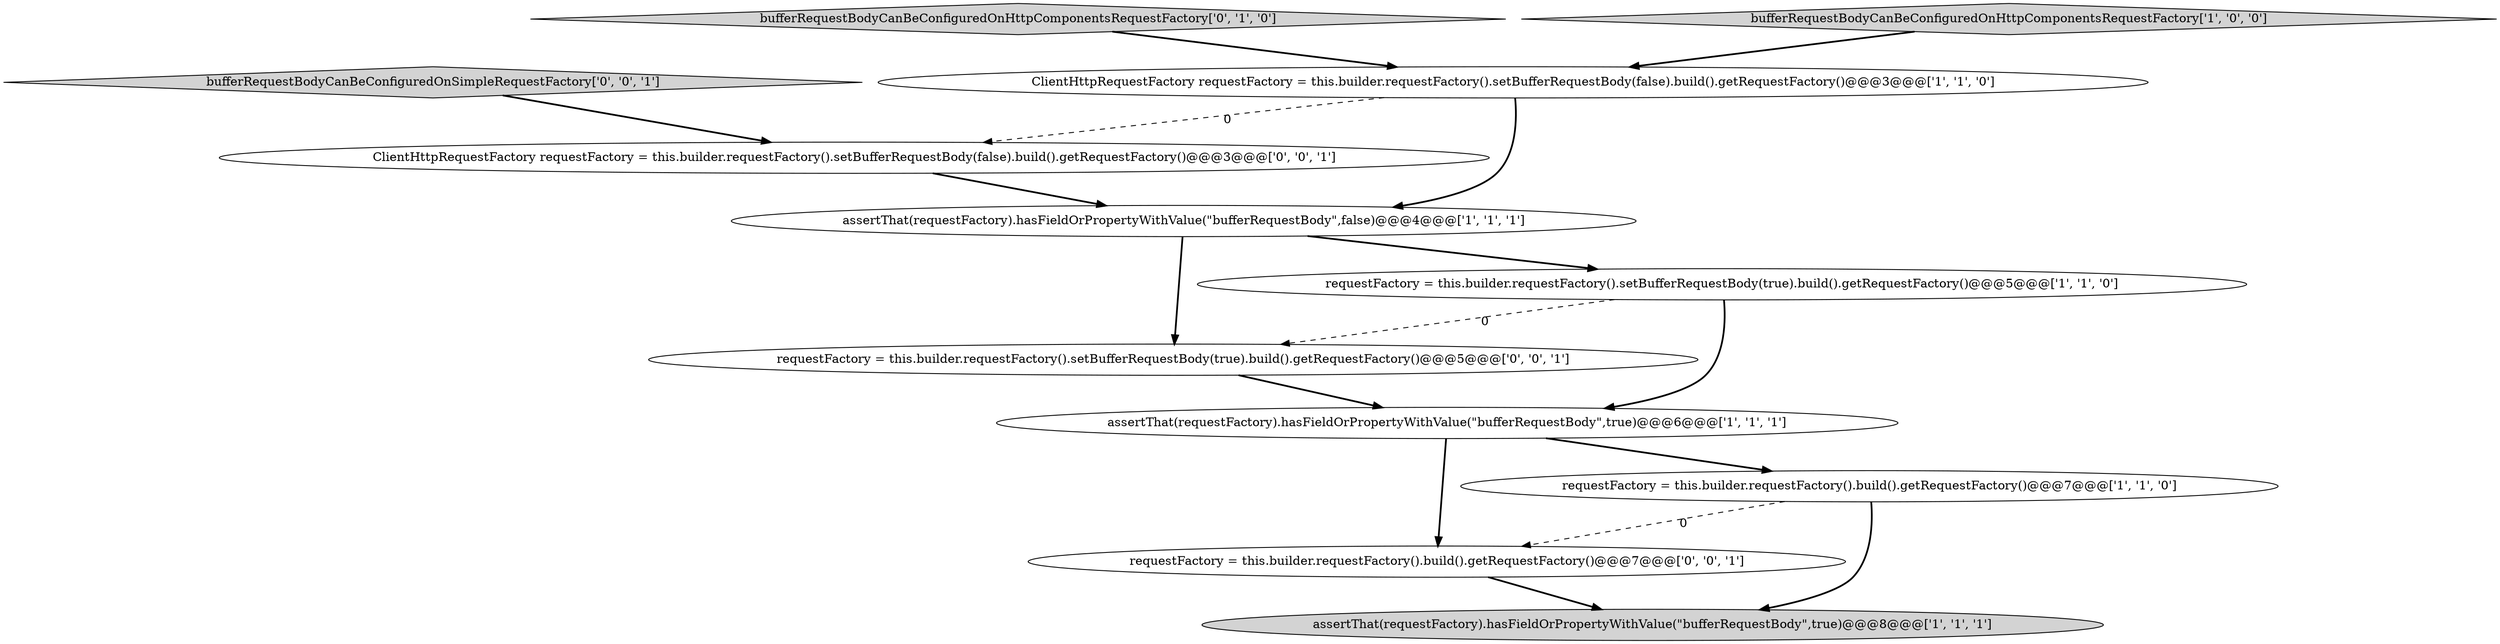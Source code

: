 digraph {
11 [style = filled, label = "requestFactory = this.builder.requestFactory().build().getRequestFactory()@@@7@@@['0', '0', '1']", fillcolor = white, shape = ellipse image = "AAA0AAABBB3BBB"];
6 [style = filled, label = "assertThat(requestFactory).hasFieldOrPropertyWithValue(\"bufferRequestBody\",true)@@@6@@@['1', '1', '1']", fillcolor = white, shape = ellipse image = "AAA0AAABBB1BBB"];
7 [style = filled, label = "bufferRequestBodyCanBeConfiguredOnHttpComponentsRequestFactory['0', '1', '0']", fillcolor = lightgray, shape = diamond image = "AAA0AAABBB2BBB"];
10 [style = filled, label = "requestFactory = this.builder.requestFactory().setBufferRequestBody(true).build().getRequestFactory()@@@5@@@['0', '0', '1']", fillcolor = white, shape = ellipse image = "AAA0AAABBB3BBB"];
1 [style = filled, label = "assertThat(requestFactory).hasFieldOrPropertyWithValue(\"bufferRequestBody\",true)@@@8@@@['1', '1', '1']", fillcolor = lightgray, shape = ellipse image = "AAA0AAABBB1BBB"];
4 [style = filled, label = "ClientHttpRequestFactory requestFactory = this.builder.requestFactory().setBufferRequestBody(false).build().getRequestFactory()@@@3@@@['1', '1', '0']", fillcolor = white, shape = ellipse image = "AAA0AAABBB1BBB"];
3 [style = filled, label = "requestFactory = this.builder.requestFactory().setBufferRequestBody(true).build().getRequestFactory()@@@5@@@['1', '1', '0']", fillcolor = white, shape = ellipse image = "AAA0AAABBB1BBB"];
5 [style = filled, label = "assertThat(requestFactory).hasFieldOrPropertyWithValue(\"bufferRequestBody\",false)@@@4@@@['1', '1', '1']", fillcolor = white, shape = ellipse image = "AAA0AAABBB1BBB"];
9 [style = filled, label = "bufferRequestBodyCanBeConfiguredOnSimpleRequestFactory['0', '0', '1']", fillcolor = lightgray, shape = diamond image = "AAA0AAABBB3BBB"];
2 [style = filled, label = "bufferRequestBodyCanBeConfiguredOnHttpComponentsRequestFactory['1', '0', '0']", fillcolor = lightgray, shape = diamond image = "AAA0AAABBB1BBB"];
8 [style = filled, label = "ClientHttpRequestFactory requestFactory = this.builder.requestFactory().setBufferRequestBody(false).build().getRequestFactory()@@@3@@@['0', '0', '1']", fillcolor = white, shape = ellipse image = "AAA0AAABBB3BBB"];
0 [style = filled, label = "requestFactory = this.builder.requestFactory().build().getRequestFactory()@@@7@@@['1', '1', '0']", fillcolor = white, shape = ellipse image = "AAA0AAABBB1BBB"];
5->3 [style = bold, label=""];
5->10 [style = bold, label=""];
3->6 [style = bold, label=""];
3->10 [style = dashed, label="0"];
6->0 [style = bold, label=""];
0->11 [style = dashed, label="0"];
7->4 [style = bold, label=""];
8->5 [style = bold, label=""];
9->8 [style = bold, label=""];
2->4 [style = bold, label=""];
4->5 [style = bold, label=""];
0->1 [style = bold, label=""];
10->6 [style = bold, label=""];
6->11 [style = bold, label=""];
11->1 [style = bold, label=""];
4->8 [style = dashed, label="0"];
}
